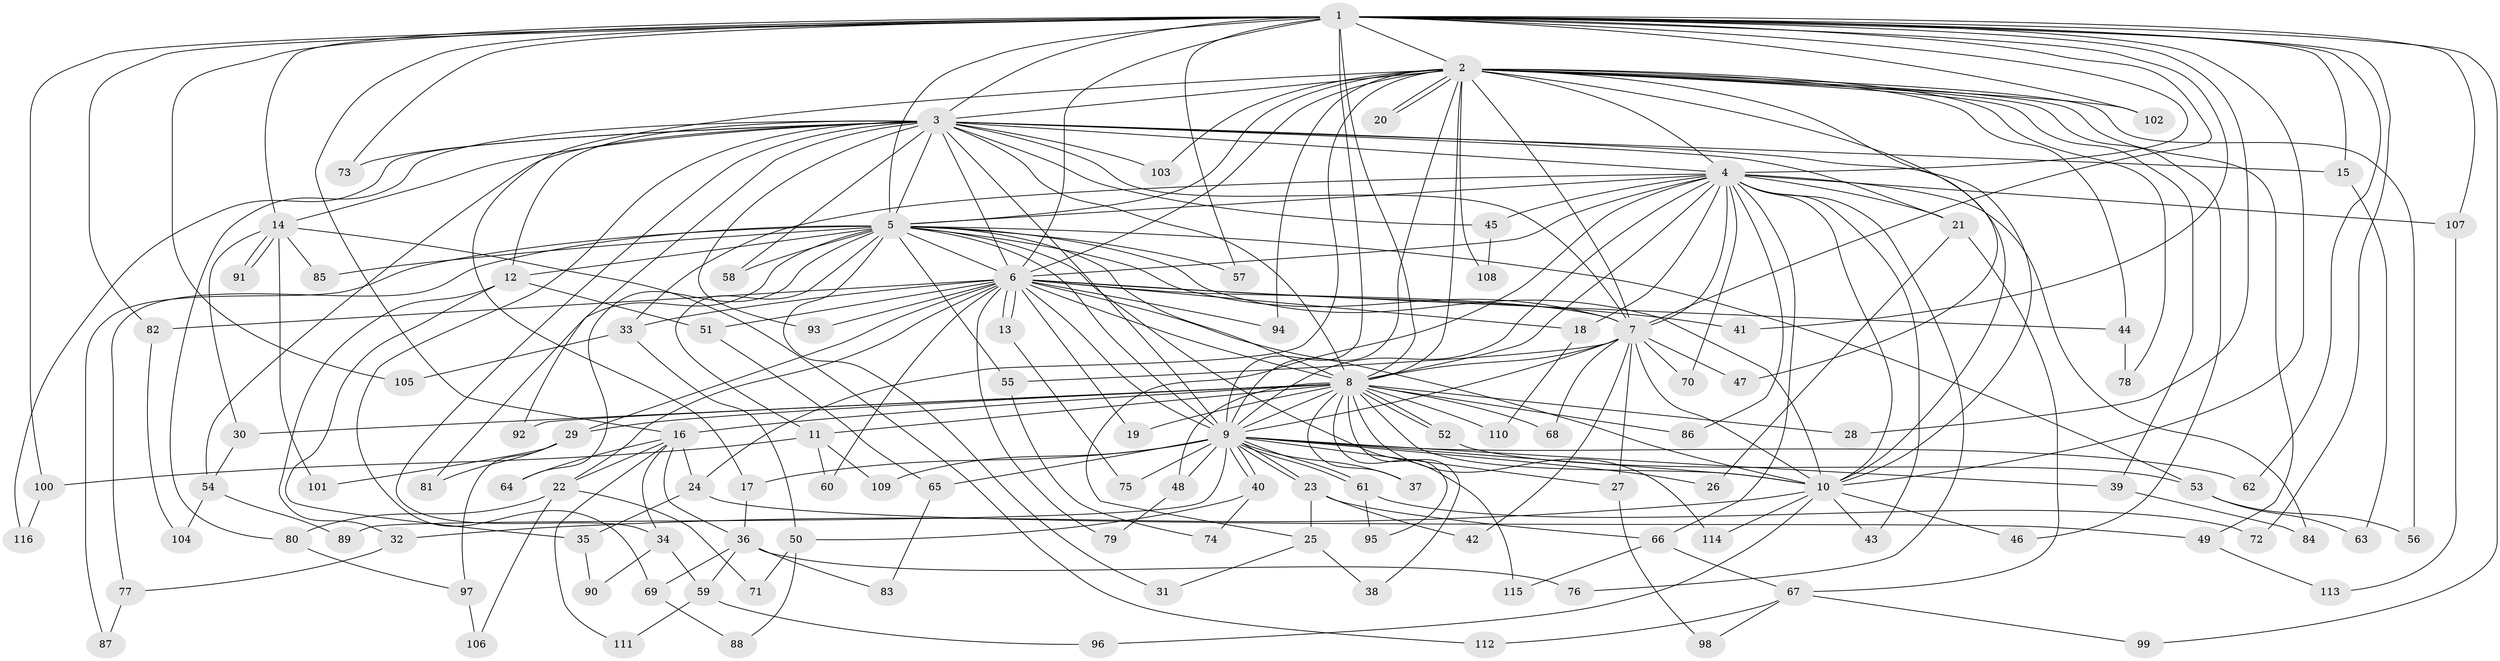 // Generated by graph-tools (version 1.1) at 2025/25/03/09/25 03:25:40]
// undirected, 116 vertices, 257 edges
graph export_dot {
graph [start="1"]
  node [color=gray90,style=filled];
  1;
  2;
  3;
  4;
  5;
  6;
  7;
  8;
  9;
  10;
  11;
  12;
  13;
  14;
  15;
  16;
  17;
  18;
  19;
  20;
  21;
  22;
  23;
  24;
  25;
  26;
  27;
  28;
  29;
  30;
  31;
  32;
  33;
  34;
  35;
  36;
  37;
  38;
  39;
  40;
  41;
  42;
  43;
  44;
  45;
  46;
  47;
  48;
  49;
  50;
  51;
  52;
  53;
  54;
  55;
  56;
  57;
  58;
  59;
  60;
  61;
  62;
  63;
  64;
  65;
  66;
  67;
  68;
  69;
  70;
  71;
  72;
  73;
  74;
  75;
  76;
  77;
  78;
  79;
  80;
  81;
  82;
  83;
  84;
  85;
  86;
  87;
  88;
  89;
  90;
  91;
  92;
  93;
  94;
  95;
  96;
  97;
  98;
  99;
  100;
  101;
  102;
  103;
  104;
  105;
  106;
  107;
  108;
  109;
  110;
  111;
  112;
  113;
  114;
  115;
  116;
  1 -- 2;
  1 -- 3;
  1 -- 4;
  1 -- 5;
  1 -- 6;
  1 -- 7;
  1 -- 8;
  1 -- 9;
  1 -- 10;
  1 -- 14;
  1 -- 15;
  1 -- 16;
  1 -- 28;
  1 -- 41;
  1 -- 57;
  1 -- 62;
  1 -- 72;
  1 -- 73;
  1 -- 82;
  1 -- 99;
  1 -- 100;
  1 -- 102;
  1 -- 105;
  1 -- 107;
  2 -- 3;
  2 -- 4;
  2 -- 5;
  2 -- 6;
  2 -- 7;
  2 -- 8;
  2 -- 9;
  2 -- 10;
  2 -- 17;
  2 -- 20;
  2 -- 20;
  2 -- 24;
  2 -- 39;
  2 -- 44;
  2 -- 46;
  2 -- 47;
  2 -- 49;
  2 -- 56;
  2 -- 78;
  2 -- 94;
  2 -- 102;
  2 -- 103;
  2 -- 108;
  3 -- 4;
  3 -- 5;
  3 -- 6;
  3 -- 7;
  3 -- 8;
  3 -- 9;
  3 -- 10;
  3 -- 12;
  3 -- 14;
  3 -- 15;
  3 -- 21;
  3 -- 34;
  3 -- 45;
  3 -- 54;
  3 -- 58;
  3 -- 69;
  3 -- 73;
  3 -- 80;
  3 -- 92;
  3 -- 93;
  3 -- 103;
  3 -- 116;
  4 -- 5;
  4 -- 6;
  4 -- 7;
  4 -- 8;
  4 -- 9;
  4 -- 10;
  4 -- 18;
  4 -- 21;
  4 -- 25;
  4 -- 33;
  4 -- 43;
  4 -- 45;
  4 -- 66;
  4 -- 70;
  4 -- 76;
  4 -- 84;
  4 -- 86;
  4 -- 107;
  5 -- 6;
  5 -- 7;
  5 -- 8;
  5 -- 9;
  5 -- 10;
  5 -- 11;
  5 -- 12;
  5 -- 31;
  5 -- 53;
  5 -- 55;
  5 -- 57;
  5 -- 58;
  5 -- 64;
  5 -- 77;
  5 -- 81;
  5 -- 85;
  5 -- 87;
  5 -- 115;
  6 -- 7;
  6 -- 8;
  6 -- 9;
  6 -- 10;
  6 -- 13;
  6 -- 13;
  6 -- 18;
  6 -- 19;
  6 -- 22;
  6 -- 29;
  6 -- 33;
  6 -- 41;
  6 -- 44;
  6 -- 51;
  6 -- 60;
  6 -- 79;
  6 -- 82;
  6 -- 93;
  6 -- 94;
  7 -- 8;
  7 -- 9;
  7 -- 10;
  7 -- 27;
  7 -- 42;
  7 -- 47;
  7 -- 55;
  7 -- 68;
  7 -- 70;
  8 -- 9;
  8 -- 10;
  8 -- 11;
  8 -- 16;
  8 -- 19;
  8 -- 28;
  8 -- 29;
  8 -- 30;
  8 -- 37;
  8 -- 38;
  8 -- 48;
  8 -- 52;
  8 -- 52;
  8 -- 68;
  8 -- 86;
  8 -- 92;
  8 -- 95;
  8 -- 110;
  8 -- 114;
  9 -- 10;
  9 -- 17;
  9 -- 23;
  9 -- 23;
  9 -- 26;
  9 -- 27;
  9 -- 37;
  9 -- 39;
  9 -- 40;
  9 -- 40;
  9 -- 48;
  9 -- 61;
  9 -- 61;
  9 -- 62;
  9 -- 65;
  9 -- 75;
  9 -- 89;
  9 -- 109;
  10 -- 32;
  10 -- 43;
  10 -- 46;
  10 -- 96;
  10 -- 114;
  11 -- 60;
  11 -- 100;
  11 -- 109;
  12 -- 32;
  12 -- 35;
  12 -- 51;
  13 -- 75;
  14 -- 30;
  14 -- 85;
  14 -- 91;
  14 -- 91;
  14 -- 101;
  14 -- 112;
  15 -- 63;
  16 -- 22;
  16 -- 24;
  16 -- 34;
  16 -- 36;
  16 -- 64;
  16 -- 111;
  17 -- 36;
  18 -- 110;
  21 -- 26;
  21 -- 67;
  22 -- 71;
  22 -- 80;
  22 -- 106;
  23 -- 25;
  23 -- 42;
  23 -- 66;
  24 -- 35;
  24 -- 49;
  25 -- 31;
  25 -- 38;
  27 -- 98;
  29 -- 81;
  29 -- 97;
  29 -- 101;
  30 -- 54;
  32 -- 77;
  33 -- 50;
  33 -- 105;
  34 -- 59;
  34 -- 90;
  35 -- 90;
  36 -- 59;
  36 -- 69;
  36 -- 76;
  36 -- 83;
  39 -- 84;
  40 -- 50;
  40 -- 74;
  44 -- 78;
  45 -- 108;
  48 -- 79;
  49 -- 113;
  50 -- 71;
  50 -- 88;
  51 -- 65;
  52 -- 53;
  53 -- 56;
  53 -- 63;
  54 -- 89;
  54 -- 104;
  55 -- 74;
  59 -- 96;
  59 -- 111;
  61 -- 72;
  61 -- 95;
  65 -- 83;
  66 -- 67;
  66 -- 115;
  67 -- 98;
  67 -- 99;
  67 -- 112;
  69 -- 88;
  77 -- 87;
  80 -- 97;
  82 -- 104;
  97 -- 106;
  100 -- 116;
  107 -- 113;
}
